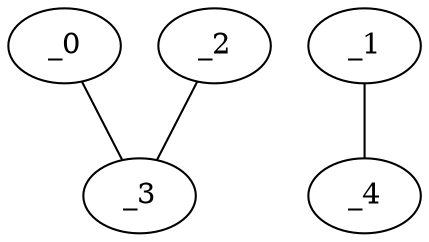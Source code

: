 graph MP1_0093 {
	_0	 [x="1.35788",
		y="1.72566"];
	_3	 [x="0.543651",
		y="3.08499"];
	_0 -- _3;
	_1	 [x="2.5",
		y="0.5"];
	_4	 [x="1.37683",
		y="2.91418"];
	_1 -- _4;
	_2	 [x="0.501805",
		y="0.338309"];
	_2 -- _3;
}
